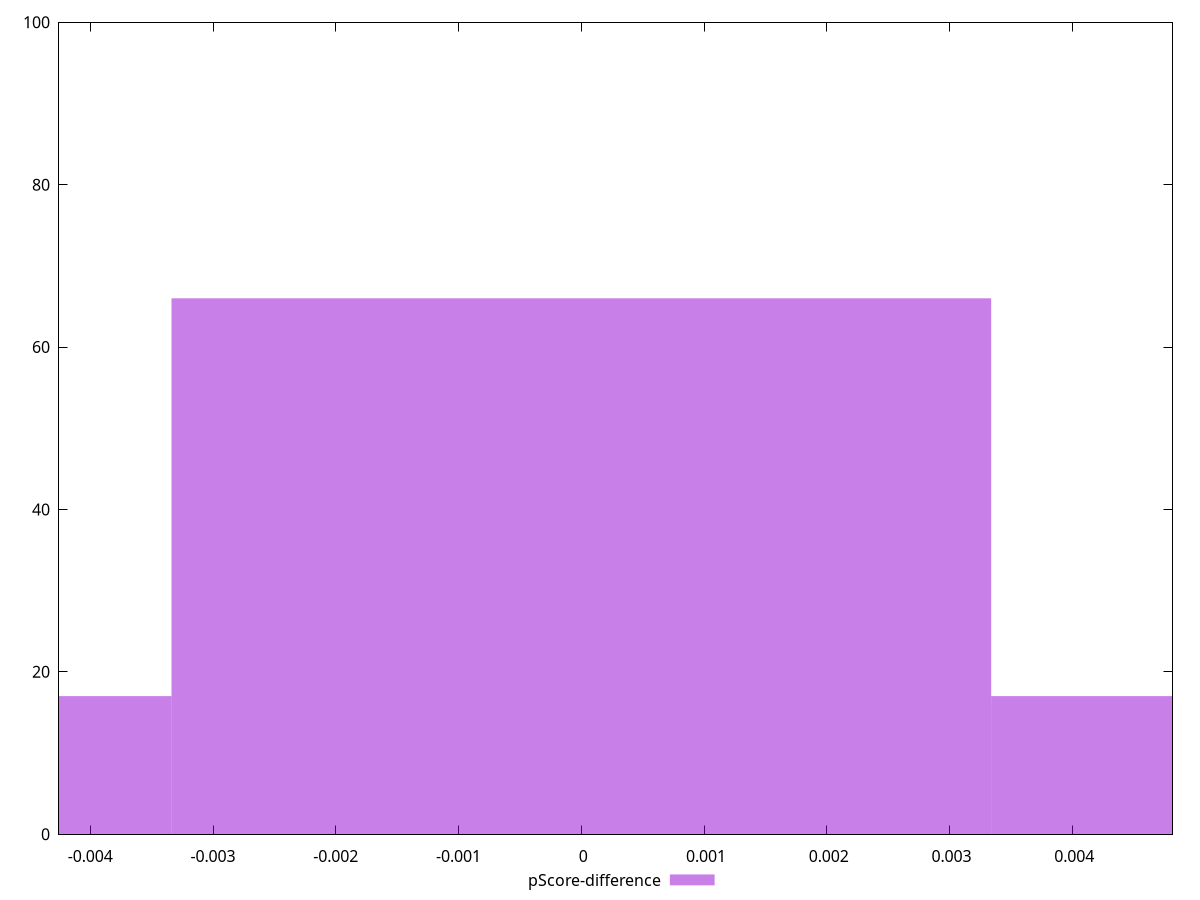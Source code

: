 reset

$pScoreDifference <<EOF
-0.00667733128287585 17
0 66
0.00667733128287585 17
EOF

set key outside below
set boxwidth 0.00667733128287585
set xrange [-0.00425490840780729:0.004815770100112193]
set yrange [0:100]
set trange [0:100]
set style fill transparent solid 0.5 noborder
set terminal svg size 640, 490 enhanced background rgb 'white'
set output "reports/report_00033_2021-03-01T14-23-16.841Z/max-potential-fid/samples/astro-inner/pScore-difference/histogram.svg"

plot $pScoreDifference title "pScore-difference" with boxes

reset
